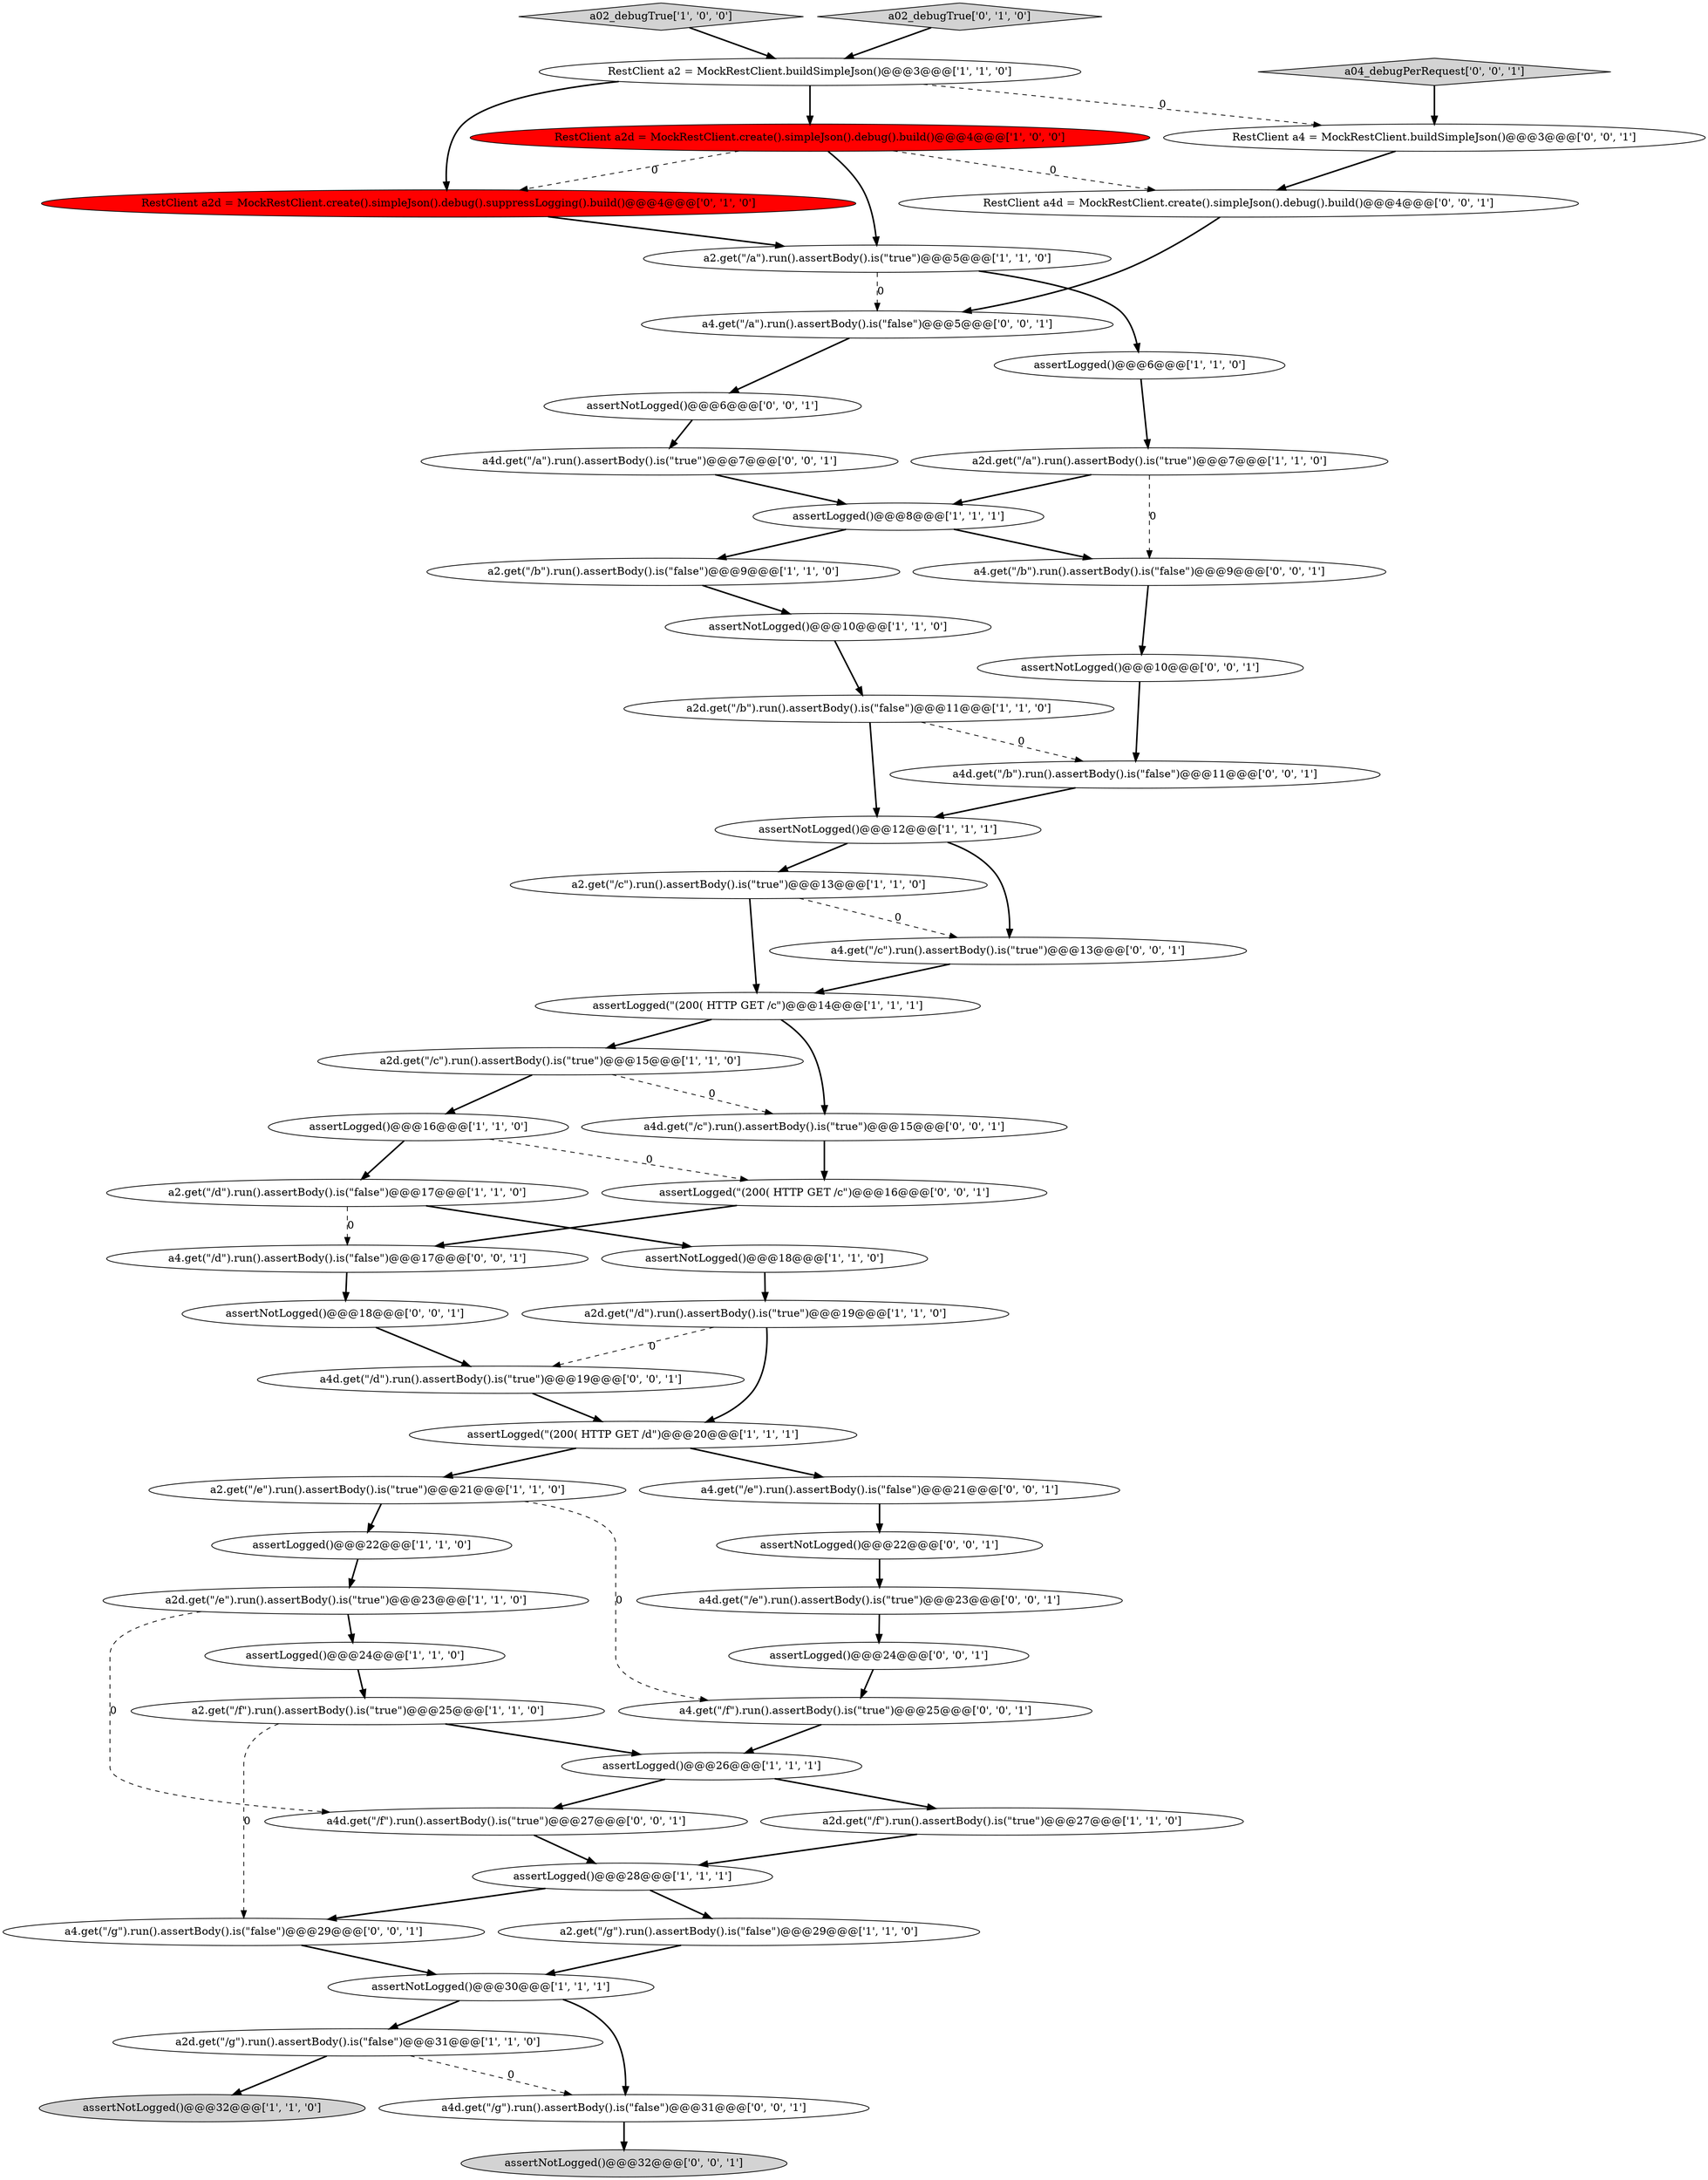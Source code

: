 digraph {
12 [style = filled, label = "a2.get(\"/b\").run().assertBody().is(\"false\")@@@9@@@['1', '1', '0']", fillcolor = white, shape = ellipse image = "AAA0AAABBB1BBB"];
54 [style = filled, label = "a4d.get(\"/f\").run().assertBody().is(\"true\")@@@27@@@['0', '0', '1']", fillcolor = white, shape = ellipse image = "AAA0AAABBB3BBB"];
53 [style = filled, label = "a4.get(\"/f\").run().assertBody().is(\"true\")@@@25@@@['0', '0', '1']", fillcolor = white, shape = ellipse image = "AAA0AAABBB3BBB"];
14 [style = filled, label = "RestClient a2d = MockRestClient.create().simpleJson().debug().build()@@@4@@@['1', '0', '0']", fillcolor = red, shape = ellipse image = "AAA1AAABBB1BBB"];
49 [style = filled, label = "assertLogged(\"(200( HTTP GET /c\")@@@16@@@['0', '0', '1']", fillcolor = white, shape = ellipse image = "AAA0AAABBB3BBB"];
6 [style = filled, label = "assertNotLogged()@@@12@@@['1', '1', '1']", fillcolor = white, shape = ellipse image = "AAA0AAABBB1BBB"];
55 [style = filled, label = "assertNotLogged()@@@6@@@['0', '0', '1']", fillcolor = white, shape = ellipse image = "AAA0AAABBB3BBB"];
2 [style = filled, label = "assertLogged()@@@24@@@['1', '1', '0']", fillcolor = white, shape = ellipse image = "AAA0AAABBB1BBB"];
30 [style = filled, label = "a2d.get(\"/g\").run().assertBody().is(\"false\")@@@31@@@['1', '1', '0']", fillcolor = white, shape = ellipse image = "AAA0AAABBB1BBB"];
21 [style = filled, label = "assertLogged()@@@28@@@['1', '1', '1']", fillcolor = white, shape = ellipse image = "AAA0AAABBB1BBB"];
28 [style = filled, label = "assertLogged(\"(200( HTTP GET /d\")@@@20@@@['1', '1', '1']", fillcolor = white, shape = ellipse image = "AAA0AAABBB1BBB"];
56 [style = filled, label = "a4d.get(\"/b\").run().assertBody().is(\"false\")@@@11@@@['0', '0', '1']", fillcolor = white, shape = ellipse image = "AAA0AAABBB3BBB"];
13 [style = filled, label = "assertLogged()@@@22@@@['1', '1', '0']", fillcolor = white, shape = ellipse image = "AAA0AAABBB1BBB"];
19 [style = filled, label = "a2d.get(\"/a\").run().assertBody().is(\"true\")@@@7@@@['1', '1', '0']", fillcolor = white, shape = ellipse image = "AAA0AAABBB1BBB"];
33 [style = filled, label = "RestClient a4 = MockRestClient.buildSimpleJson()@@@3@@@['0', '0', '1']", fillcolor = white, shape = ellipse image = "AAA0AAABBB3BBB"];
24 [style = filled, label = "a2d.get(\"/e\").run().assertBody().is(\"true\")@@@23@@@['1', '1', '0']", fillcolor = white, shape = ellipse image = "AAA0AAABBB1BBB"];
32 [style = filled, label = "RestClient a2d = MockRestClient.create().simpleJson().debug().suppressLogging().build()@@@4@@@['0', '1', '0']", fillcolor = red, shape = ellipse image = "AAA1AAABBB2BBB"];
23 [style = filled, label = "a2.get(\"/c\").run().assertBody().is(\"true\")@@@13@@@['1', '1', '0']", fillcolor = white, shape = ellipse image = "AAA0AAABBB1BBB"];
15 [style = filled, label = "RestClient a2 = MockRestClient.buildSimpleJson()@@@3@@@['1', '1', '0']", fillcolor = white, shape = ellipse image = "AAA0AAABBB1BBB"];
39 [style = filled, label = "a4d.get(\"/g\").run().assertBody().is(\"false\")@@@31@@@['0', '0', '1']", fillcolor = white, shape = ellipse image = "AAA0AAABBB3BBB"];
38 [style = filled, label = "a4d.get(\"/d\").run().assertBody().is(\"true\")@@@19@@@['0', '0', '1']", fillcolor = white, shape = ellipse image = "AAA0AAABBB3BBB"];
34 [style = filled, label = "assertNotLogged()@@@32@@@['0', '0', '1']", fillcolor = lightgray, shape = ellipse image = "AAA0AAABBB3BBB"];
3 [style = filled, label = "a2d.get(\"/f\").run().assertBody().is(\"true\")@@@27@@@['1', '1', '0']", fillcolor = white, shape = ellipse image = "AAA0AAABBB1BBB"];
37 [style = filled, label = "assertNotLogged()@@@18@@@['0', '0', '1']", fillcolor = white, shape = ellipse image = "AAA0AAABBB3BBB"];
50 [style = filled, label = "assertLogged()@@@24@@@['0', '0', '1']", fillcolor = white, shape = ellipse image = "AAA0AAABBB3BBB"];
16 [style = filled, label = "assertLogged()@@@26@@@['1', '1', '1']", fillcolor = white, shape = ellipse image = "AAA0AAABBB1BBB"];
42 [style = filled, label = "a4.get(\"/g\").run().assertBody().is(\"false\")@@@29@@@['0', '0', '1']", fillcolor = white, shape = ellipse image = "AAA0AAABBB3BBB"];
45 [style = filled, label = "a04_debugPerRequest['0', '0', '1']", fillcolor = lightgray, shape = diamond image = "AAA0AAABBB3BBB"];
7 [style = filled, label = "a2.get(\"/e\").run().assertBody().is(\"true\")@@@21@@@['1', '1', '0']", fillcolor = white, shape = ellipse image = "AAA0AAABBB1BBB"];
26 [style = filled, label = "assertLogged()@@@8@@@['1', '1', '1']", fillcolor = white, shape = ellipse image = "AAA0AAABBB1BBB"];
8 [style = filled, label = "a2d.get(\"/c\").run().assertBody().is(\"true\")@@@15@@@['1', '1', '0']", fillcolor = white, shape = ellipse image = "AAA0AAABBB1BBB"];
52 [style = filled, label = "a4.get(\"/c\").run().assertBody().is(\"true\")@@@13@@@['0', '0', '1']", fillcolor = white, shape = ellipse image = "AAA0AAABBB3BBB"];
43 [style = filled, label = "RestClient a4d = MockRestClient.create().simpleJson().debug().build()@@@4@@@['0', '0', '1']", fillcolor = white, shape = ellipse image = "AAA0AAABBB3BBB"];
9 [style = filled, label = "a2.get(\"/g\").run().assertBody().is(\"false\")@@@29@@@['1', '1', '0']", fillcolor = white, shape = ellipse image = "AAA0AAABBB1BBB"];
10 [style = filled, label = "assertNotLogged()@@@30@@@['1', '1', '1']", fillcolor = white, shape = ellipse image = "AAA0AAABBB1BBB"];
4 [style = filled, label = "assertLogged(\"(200( HTTP GET /c\")@@@14@@@['1', '1', '1']", fillcolor = white, shape = ellipse image = "AAA0AAABBB1BBB"];
1 [style = filled, label = "a2.get(\"/f\").run().assertBody().is(\"true\")@@@25@@@['1', '1', '0']", fillcolor = white, shape = ellipse image = "AAA0AAABBB1BBB"];
18 [style = filled, label = "assertNotLogged()@@@10@@@['1', '1', '0']", fillcolor = white, shape = ellipse image = "AAA0AAABBB1BBB"];
22 [style = filled, label = "assertNotLogged()@@@18@@@['1', '1', '0']", fillcolor = white, shape = ellipse image = "AAA0AAABBB1BBB"];
25 [style = filled, label = "assertNotLogged()@@@32@@@['1', '1', '0']", fillcolor = lightgray, shape = ellipse image = "AAA0AAABBB1BBB"];
41 [style = filled, label = "a4d.get(\"/a\").run().assertBody().is(\"true\")@@@7@@@['0', '0', '1']", fillcolor = white, shape = ellipse image = "AAA0AAABBB3BBB"];
47 [style = filled, label = "assertNotLogged()@@@10@@@['0', '0', '1']", fillcolor = white, shape = ellipse image = "AAA0AAABBB3BBB"];
48 [style = filled, label = "a4.get(\"/e\").run().assertBody().is(\"false\")@@@21@@@['0', '0', '1']", fillcolor = white, shape = ellipse image = "AAA0AAABBB3BBB"];
44 [style = filled, label = "a4.get(\"/d\").run().assertBody().is(\"false\")@@@17@@@['0', '0', '1']", fillcolor = white, shape = ellipse image = "AAA0AAABBB3BBB"];
29 [style = filled, label = "a2d.get(\"/b\").run().assertBody().is(\"false\")@@@11@@@['1', '1', '0']", fillcolor = white, shape = ellipse image = "AAA0AAABBB1BBB"];
5 [style = filled, label = "a2d.get(\"/d\").run().assertBody().is(\"true\")@@@19@@@['1', '1', '0']", fillcolor = white, shape = ellipse image = "AAA0AAABBB1BBB"];
35 [style = filled, label = "a4d.get(\"/e\").run().assertBody().is(\"true\")@@@23@@@['0', '0', '1']", fillcolor = white, shape = ellipse image = "AAA0AAABBB3BBB"];
46 [style = filled, label = "a4.get(\"/a\").run().assertBody().is(\"false\")@@@5@@@['0', '0', '1']", fillcolor = white, shape = ellipse image = "AAA0AAABBB3BBB"];
40 [style = filled, label = "assertNotLogged()@@@22@@@['0', '0', '1']", fillcolor = white, shape = ellipse image = "AAA0AAABBB3BBB"];
11 [style = filled, label = "assertLogged()@@@16@@@['1', '1', '0']", fillcolor = white, shape = ellipse image = "AAA0AAABBB1BBB"];
36 [style = filled, label = "a4.get(\"/b\").run().assertBody().is(\"false\")@@@9@@@['0', '0', '1']", fillcolor = white, shape = ellipse image = "AAA0AAABBB3BBB"];
20 [style = filled, label = "a02_debugTrue['1', '0', '0']", fillcolor = lightgray, shape = diamond image = "AAA0AAABBB1BBB"];
0 [style = filled, label = "assertLogged()@@@6@@@['1', '1', '0']", fillcolor = white, shape = ellipse image = "AAA0AAABBB1BBB"];
51 [style = filled, label = "a4d.get(\"/c\").run().assertBody().is(\"true\")@@@15@@@['0', '0', '1']", fillcolor = white, shape = ellipse image = "AAA0AAABBB3BBB"];
27 [style = filled, label = "a2.get(\"/d\").run().assertBody().is(\"false\")@@@17@@@['1', '1', '0']", fillcolor = white, shape = ellipse image = "AAA0AAABBB1BBB"];
17 [style = filled, label = "a2.get(\"/a\").run().assertBody().is(\"true\")@@@5@@@['1', '1', '0']", fillcolor = white, shape = ellipse image = "AAA0AAABBB1BBB"];
31 [style = filled, label = "a02_debugTrue['0', '1', '0']", fillcolor = lightgray, shape = diamond image = "AAA0AAABBB2BBB"];
7->13 [style = bold, label=""];
1->42 [style = dashed, label="0"];
16->3 [style = bold, label=""];
56->6 [style = bold, label=""];
36->47 [style = bold, label=""];
21->42 [style = bold, label=""];
55->41 [style = bold, label=""];
13->24 [style = bold, label=""];
40->35 [style = bold, label=""];
30->39 [style = dashed, label="0"];
15->14 [style = bold, label=""];
24->2 [style = bold, label=""];
47->56 [style = bold, label=""];
38->28 [style = bold, label=""];
0->19 [style = bold, label=""];
2->1 [style = bold, label=""];
6->23 [style = bold, label=""];
39->34 [style = bold, label=""];
26->36 [style = bold, label=""];
49->44 [style = bold, label=""];
52->4 [style = bold, label=""];
28->7 [style = bold, label=""];
23->4 [style = bold, label=""];
45->33 [style = bold, label=""];
30->25 [style = bold, label=""];
14->17 [style = bold, label=""];
51->49 [style = bold, label=""];
9->10 [style = bold, label=""];
5->28 [style = bold, label=""];
27->22 [style = bold, label=""];
31->15 [style = bold, label=""];
22->5 [style = bold, label=""];
6->52 [style = bold, label=""];
48->40 [style = bold, label=""];
43->46 [style = bold, label=""];
11->49 [style = dashed, label="0"];
16->54 [style = bold, label=""];
29->6 [style = bold, label=""];
26->12 [style = bold, label=""];
18->29 [style = bold, label=""];
21->9 [style = bold, label=""];
14->32 [style = dashed, label="0"];
17->0 [style = bold, label=""];
14->43 [style = dashed, label="0"];
23->52 [style = dashed, label="0"];
24->54 [style = dashed, label="0"];
10->39 [style = bold, label=""];
35->50 [style = bold, label=""];
19->36 [style = dashed, label="0"];
1->16 [style = bold, label=""];
8->51 [style = dashed, label="0"];
19->26 [style = bold, label=""];
37->38 [style = bold, label=""];
17->46 [style = dashed, label="0"];
42->10 [style = bold, label=""];
33->43 [style = bold, label=""];
29->56 [style = dashed, label="0"];
12->18 [style = bold, label=""];
15->33 [style = dashed, label="0"];
7->53 [style = dashed, label="0"];
53->16 [style = bold, label=""];
28->48 [style = bold, label=""];
54->21 [style = bold, label=""];
4->8 [style = bold, label=""];
3->21 [style = bold, label=""];
5->38 [style = dashed, label="0"];
27->44 [style = dashed, label="0"];
44->37 [style = bold, label=""];
41->26 [style = bold, label=""];
15->32 [style = bold, label=""];
4->51 [style = bold, label=""];
8->11 [style = bold, label=""];
20->15 [style = bold, label=""];
10->30 [style = bold, label=""];
32->17 [style = bold, label=""];
50->53 [style = bold, label=""];
11->27 [style = bold, label=""];
46->55 [style = bold, label=""];
}
